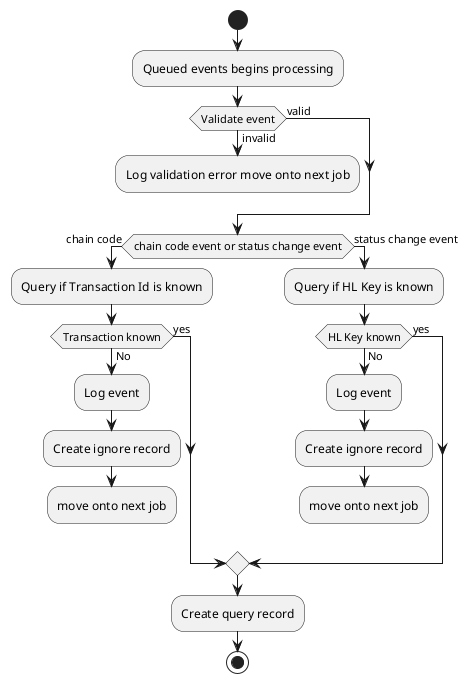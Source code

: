 @startuml
start
:Queued events begins processing;
if (Validate event) then (invalid)
  :Log validation error move onto next job;
  detach
else (valid)
endif
if (chain code event or status change event) then (chain code)
  :Query if Transaction Id is known;
  if(Transaction known) then (No)
    :Log event;
    :Create ignore record;
    :move onto next job;
    detach
  else (yes)
  endif
else (status change event)
  :Query if HL Key is known;
  if(HL Key known) then (No)
    :Log event;
    :Create ignore record;
    :move onto next job;
    detach
  else (yes)
  endif
endif
:Create query record;
stop
@enduml